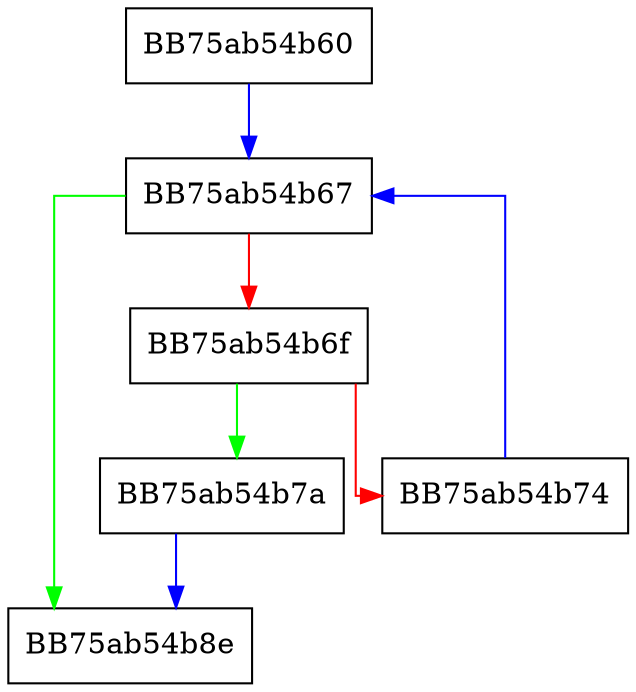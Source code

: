 digraph renameTokenFind {
  node [shape="box"];
  graph [splines=ortho];
  BB75ab54b60 -> BB75ab54b67 [color="blue"];
  BB75ab54b67 -> BB75ab54b8e [color="green"];
  BB75ab54b67 -> BB75ab54b6f [color="red"];
  BB75ab54b6f -> BB75ab54b7a [color="green"];
  BB75ab54b6f -> BB75ab54b74 [color="red"];
  BB75ab54b74 -> BB75ab54b67 [color="blue"];
  BB75ab54b7a -> BB75ab54b8e [color="blue"];
}